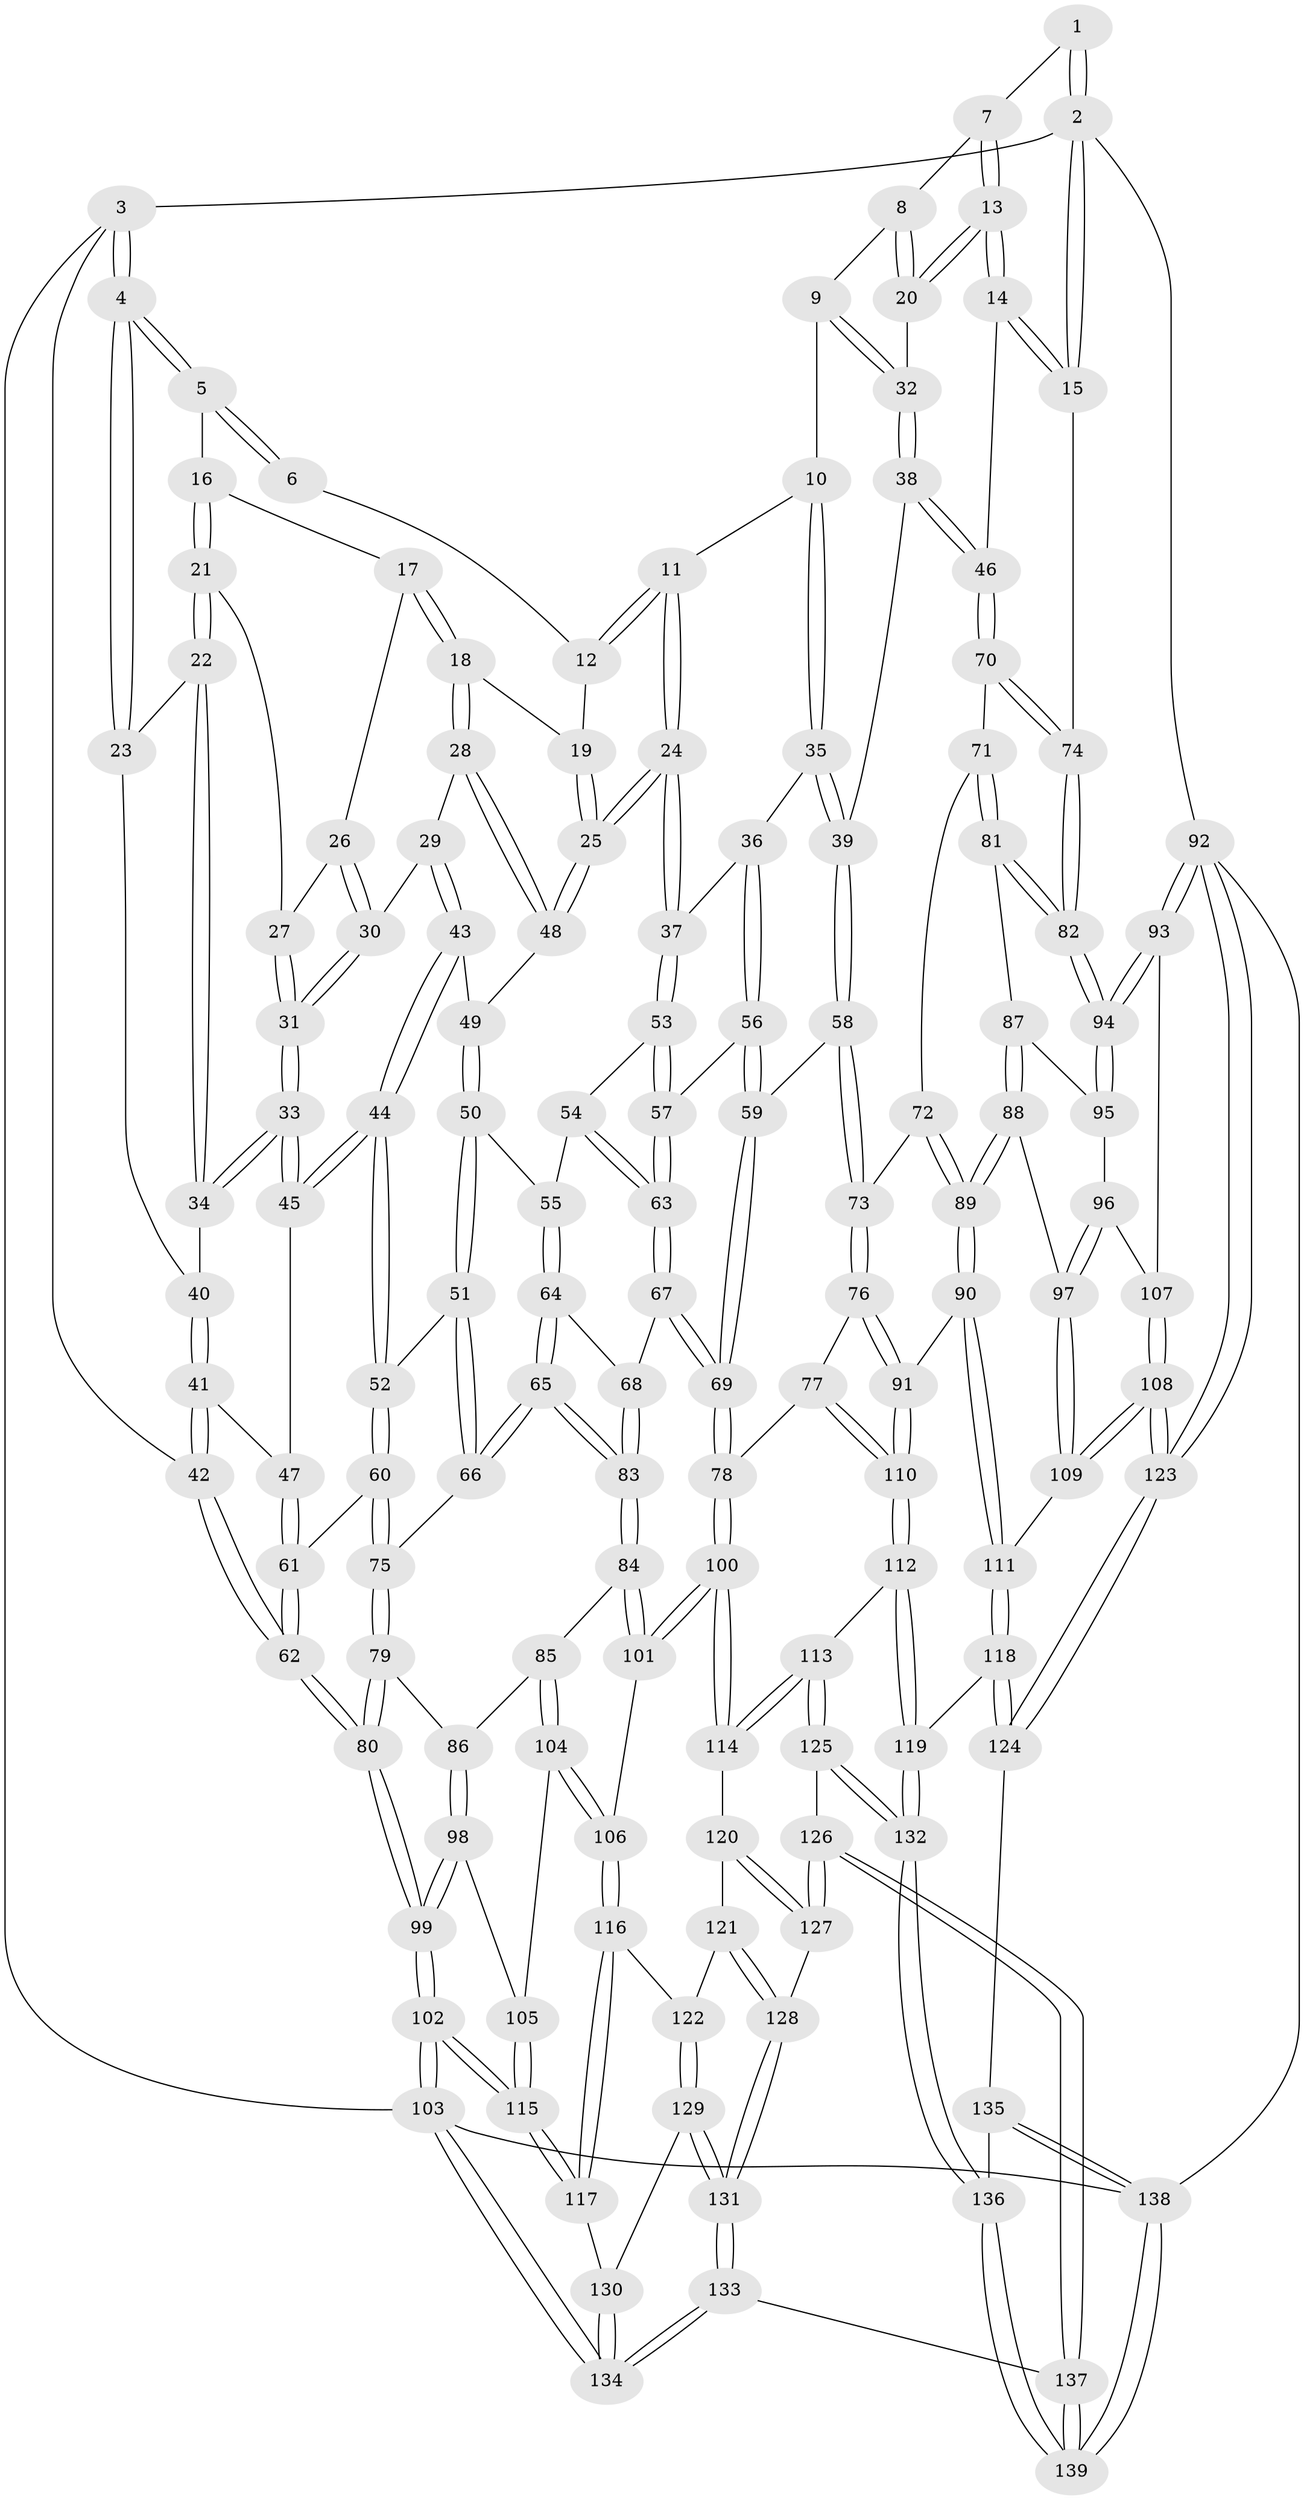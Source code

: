 // coarse degree distribution, {2: 0.023809523809523808, 4: 0.47619047619047616, 3: 0.4880952380952381, 5: 0.011904761904761904}
// Generated by graph-tools (version 1.1) at 2025/38/03/04/25 23:38:37]
// undirected, 139 vertices, 344 edges
graph export_dot {
  node [color=gray90,style=filled];
  1 [pos="+0.6812417554343003+0"];
  2 [pos="+1+0"];
  3 [pos="+0+0"];
  4 [pos="+0+0"];
  5 [pos="+0.06908370391322835+0"];
  6 [pos="+0.5291893160414051+0"];
  7 [pos="+0.7144492927523224+0"];
  8 [pos="+0.7189669381597491+0"];
  9 [pos="+0.7182079970408308+0.06731974588887898"];
  10 [pos="+0.7022849400663402+0.08941814464666067"];
  11 [pos="+0.5558133023465677+0.06913132662662196"];
  12 [pos="+0.5149315753581476+0"];
  13 [pos="+0.8938309939717732+0.09761176907093645"];
  14 [pos="+0.9890361002351223+0.09858284529337695"];
  15 [pos="+1+0"];
  16 [pos="+0.15945635881033846+0"];
  17 [pos="+0.24433386586377748+0.025556734056182456"];
  18 [pos="+0.36550092642647686+0.11312466052568272"];
  19 [pos="+0.42367643373771485+0.044274779873283134"];
  20 [pos="+0.8743378356715518+0.10254415943999834"];
  21 [pos="+0.14759054510879044+0.11556923671177659"];
  22 [pos="+0.14327614043780137+0.13382143116131334"];
  23 [pos="+0.0775302006849951+0.11638832507733808"];
  24 [pos="+0.551971956246066+0.1964583160750167"];
  25 [pos="+0.5499847414303559+0.19585309467918227"];
  26 [pos="+0.23365277647893037+0.09796456919303125"];
  27 [pos="+0.2112820278417285+0.12783149498476504"];
  28 [pos="+0.36711274795164894+0.13235425276017063"];
  29 [pos="+0.26839678837939995+0.15750334861180823"];
  30 [pos="+0.2489896233251038+0.13400447495649323"];
  31 [pos="+0.1810824197541109+0.2101342420838948"];
  32 [pos="+0.8100775414594983+0.1256401007113384"];
  33 [pos="+0.17608561050971916+0.22088645234887455"];
  34 [pos="+0.14453538222488044+0.15762281463326755"];
  35 [pos="+0.6494033814070426+0.21942257748840246"];
  36 [pos="+0.6211793388229447+0.2174229269579865"];
  37 [pos="+0.5530543978644624+0.1978397651485016"];
  38 [pos="+0.7632957158198264+0.28042375257378704"];
  39 [pos="+0.7304639077839475+0.2804920469895742"];
  40 [pos="+0.08618402353572739+0.15364562423619096"];
  41 [pos="+0+0.25320208775482606"];
  42 [pos="+0+0.271403335076682"];
  43 [pos="+0.24252453716223402+0.20270603802060472"];
  44 [pos="+0.19188235340531815+0.25269517301438715"];
  45 [pos="+0.17961173918990966+0.24706726793056127"];
  46 [pos="+0.8259969515223599+0.30548921638196924"];
  47 [pos="+0.12181377659569019+0.26354434756313705"];
  48 [pos="+0.3806994719263237+0.16672061641214392"];
  49 [pos="+0.3761852947691729+0.17765365692094812"];
  50 [pos="+0.34685354030303517+0.2923516354719943"];
  51 [pos="+0.26786090056533+0.3252188956438153"];
  52 [pos="+0.26513357836651213+0.32396945283998135"];
  53 [pos="+0.4862606306046725+0.3046149832937965"];
  54 [pos="+0.4625528870864592+0.3202366270235533"];
  55 [pos="+0.4100458060917129+0.322315795450732"];
  56 [pos="+0.5736345245655138+0.3657764577554164"];
  57 [pos="+0.5673075239677082+0.3670099191735524"];
  58 [pos="+0.6712910568467595+0.39252988372114406"];
  59 [pos="+0.6391737156542117+0.3926876036322366"];
  60 [pos="+0.12494282529233447+0.4155582072186035"];
  61 [pos="+0.11258099648256316+0.4105657752362989"];
  62 [pos="+0+0.4399219996695502"];
  63 [pos="+0.5059752246048905+0.4578941112949498"];
  64 [pos="+0.4068082925469601+0.3759058323562363"];
  65 [pos="+0.30185352665476584+0.483714024603234"];
  66 [pos="+0.2857921670305825+0.44417779744077485"];
  67 [pos="+0.5020708021702105+0.4972173913842531"];
  68 [pos="+0.4447805023625596+0.48685471818602927"];
  69 [pos="+0.50649187395685+0.5018318854220822"];
  70 [pos="+0.846370373721813+0.3306698685491224"];
  71 [pos="+0.8568682812378294+0.426475747101067"];
  72 [pos="+0.8218478076810181+0.4640879471081879"];
  73 [pos="+0.6901573891077998+0.46788109304967673"];
  74 [pos="+1+0.3033649767334342"];
  75 [pos="+0.14038537395592068+0.44057230892704996"];
  76 [pos="+0.6412270581529219+0.5683150921122656"];
  77 [pos="+0.6267652129812147+0.5713197316359646"];
  78 [pos="+0.5530787496076914+0.577223900263298"];
  79 [pos="+0.15223473629196924+0.5235315713247038"];
  80 [pos="+0+0.5738490381153344"];
  81 [pos="+0.9731555511541377+0.4916013893674348"];
  82 [pos="+1+0.4623355269237169"];
  83 [pos="+0.3073606036715173+0.5062492204569778"];
  84 [pos="+0.29890803730134047+0.523920595996781"];
  85 [pos="+0.27248505706027143+0.5418870716563347"];
  86 [pos="+0.16748340753245183+0.5333279976876202"];
  87 [pos="+0.9500523536050823+0.5297665944123361"];
  88 [pos="+0.8929881106905484+0.6228764324471288"];
  89 [pos="+0.805826965086344+0.6480875345984229"];
  90 [pos="+0.8030203610613413+0.6506685825066875"];
  91 [pos="+0.7867153909976775+0.6490351790497771"];
  92 [pos="+1+0.8571084246519601"];
  93 [pos="+1+0.5898683977493101"];
  94 [pos="+1+0.48112437497724675"];
  95 [pos="+0.984411186129584+0.5969397495950268"];
  96 [pos="+0.9389613437230385+0.6287457632967192"];
  97 [pos="+0.8957422500110004+0.6241335065812347"];
  98 [pos="+0.12768675106869262+0.6548815607945004"];
  99 [pos="+0+0.6308856141174128"];
  100 [pos="+0.48825348042000843+0.6894377957014006"];
  101 [pos="+0.369807928047413+0.6158141677100687"];
  102 [pos="+0+1"];
  103 [pos="+0+1"];
  104 [pos="+0.22864838501518206+0.6880349598957064"];
  105 [pos="+0.18909319554192683+0.6946345129663257"];
  106 [pos="+0.27546252753639155+0.7241165664258481"];
  107 [pos="+0.971031528873192+0.6341868977941407"];
  108 [pos="+1+0.7680823021926537"];
  109 [pos="+1+0.7574889505419615"];
  110 [pos="+0.6553134217631328+0.7655708965302714"];
  111 [pos="+0.8286560653047215+0.7353324127394577"];
  112 [pos="+0.6373758770245346+0.7898009580396217"];
  113 [pos="+0.6230400131922954+0.7968299078667309"];
  114 [pos="+0.4860515534629488+0.7190222625846637"];
  115 [pos="+0.10516137366264322+0.8447635024167963"];
  116 [pos="+0.3073353099401321+0.7650198334532555"];
  117 [pos="+0.1176902346933308+0.8460408319970847"];
  118 [pos="+0.8207042659637569+0.8351722739914413"];
  119 [pos="+0.8158504738638025+0.8384158888002332"];
  120 [pos="+0.4770294038030051+0.7286219334911777"];
  121 [pos="+0.3500050781628833+0.7797596399974231"];
  122 [pos="+0.32758631097213686+0.7813392144292741"];
  123 [pos="+1+0.8422788843835793"];
  124 [pos="+0.942735542854973+0.8921955934261391"];
  125 [pos="+0.6231762172883614+0.8788285992040806"];
  126 [pos="+0.5447046207308014+0.9458575074887239"];
  127 [pos="+0.4807465832672203+0.8741103951951144"];
  128 [pos="+0.40861372941117197+0.9068025875345086"];
  129 [pos="+0.29115964683727896+0.8626829117820675"];
  130 [pos="+0.22853165224420802+0.8810087691010158"];
  131 [pos="+0.3563330639022055+1"];
  132 [pos="+0.7403738209301838+0.9551949973271504"];
  133 [pos="+0.35626579563437094+1"];
  134 [pos="+0.2126218076856372+1"];
  135 [pos="+0.9296961342509702+0.9225435753201747"];
  136 [pos="+0.7469244506266508+1"];
  137 [pos="+0.4966257008214668+1"];
  138 [pos="+0.8571314316476825+1"];
  139 [pos="+0.7333414755357375+1"];
  1 -- 2;
  1 -- 2;
  1 -- 7;
  2 -- 3;
  2 -- 15;
  2 -- 15;
  2 -- 92;
  3 -- 4;
  3 -- 4;
  3 -- 42;
  3 -- 103;
  4 -- 5;
  4 -- 5;
  4 -- 23;
  4 -- 23;
  5 -- 6;
  5 -- 6;
  5 -- 16;
  6 -- 12;
  7 -- 8;
  7 -- 13;
  7 -- 13;
  8 -- 9;
  8 -- 20;
  8 -- 20;
  9 -- 10;
  9 -- 32;
  9 -- 32;
  10 -- 11;
  10 -- 35;
  10 -- 35;
  11 -- 12;
  11 -- 12;
  11 -- 24;
  11 -- 24;
  12 -- 19;
  13 -- 14;
  13 -- 14;
  13 -- 20;
  13 -- 20;
  14 -- 15;
  14 -- 15;
  14 -- 46;
  15 -- 74;
  16 -- 17;
  16 -- 21;
  16 -- 21;
  17 -- 18;
  17 -- 18;
  17 -- 26;
  18 -- 19;
  18 -- 28;
  18 -- 28;
  19 -- 25;
  19 -- 25;
  20 -- 32;
  21 -- 22;
  21 -- 22;
  21 -- 27;
  22 -- 23;
  22 -- 34;
  22 -- 34;
  23 -- 40;
  24 -- 25;
  24 -- 25;
  24 -- 37;
  24 -- 37;
  25 -- 48;
  25 -- 48;
  26 -- 27;
  26 -- 30;
  26 -- 30;
  27 -- 31;
  27 -- 31;
  28 -- 29;
  28 -- 48;
  28 -- 48;
  29 -- 30;
  29 -- 43;
  29 -- 43;
  30 -- 31;
  30 -- 31;
  31 -- 33;
  31 -- 33;
  32 -- 38;
  32 -- 38;
  33 -- 34;
  33 -- 34;
  33 -- 45;
  33 -- 45;
  34 -- 40;
  35 -- 36;
  35 -- 39;
  35 -- 39;
  36 -- 37;
  36 -- 56;
  36 -- 56;
  37 -- 53;
  37 -- 53;
  38 -- 39;
  38 -- 46;
  38 -- 46;
  39 -- 58;
  39 -- 58;
  40 -- 41;
  40 -- 41;
  41 -- 42;
  41 -- 42;
  41 -- 47;
  42 -- 62;
  42 -- 62;
  43 -- 44;
  43 -- 44;
  43 -- 49;
  44 -- 45;
  44 -- 45;
  44 -- 52;
  44 -- 52;
  45 -- 47;
  46 -- 70;
  46 -- 70;
  47 -- 61;
  47 -- 61;
  48 -- 49;
  49 -- 50;
  49 -- 50;
  50 -- 51;
  50 -- 51;
  50 -- 55;
  51 -- 52;
  51 -- 66;
  51 -- 66;
  52 -- 60;
  52 -- 60;
  53 -- 54;
  53 -- 57;
  53 -- 57;
  54 -- 55;
  54 -- 63;
  54 -- 63;
  55 -- 64;
  55 -- 64;
  56 -- 57;
  56 -- 59;
  56 -- 59;
  57 -- 63;
  57 -- 63;
  58 -- 59;
  58 -- 73;
  58 -- 73;
  59 -- 69;
  59 -- 69;
  60 -- 61;
  60 -- 75;
  60 -- 75;
  61 -- 62;
  61 -- 62;
  62 -- 80;
  62 -- 80;
  63 -- 67;
  63 -- 67;
  64 -- 65;
  64 -- 65;
  64 -- 68;
  65 -- 66;
  65 -- 66;
  65 -- 83;
  65 -- 83;
  66 -- 75;
  67 -- 68;
  67 -- 69;
  67 -- 69;
  68 -- 83;
  68 -- 83;
  69 -- 78;
  69 -- 78;
  70 -- 71;
  70 -- 74;
  70 -- 74;
  71 -- 72;
  71 -- 81;
  71 -- 81;
  72 -- 73;
  72 -- 89;
  72 -- 89;
  73 -- 76;
  73 -- 76;
  74 -- 82;
  74 -- 82;
  75 -- 79;
  75 -- 79;
  76 -- 77;
  76 -- 91;
  76 -- 91;
  77 -- 78;
  77 -- 110;
  77 -- 110;
  78 -- 100;
  78 -- 100;
  79 -- 80;
  79 -- 80;
  79 -- 86;
  80 -- 99;
  80 -- 99;
  81 -- 82;
  81 -- 82;
  81 -- 87;
  82 -- 94;
  82 -- 94;
  83 -- 84;
  83 -- 84;
  84 -- 85;
  84 -- 101;
  84 -- 101;
  85 -- 86;
  85 -- 104;
  85 -- 104;
  86 -- 98;
  86 -- 98;
  87 -- 88;
  87 -- 88;
  87 -- 95;
  88 -- 89;
  88 -- 89;
  88 -- 97;
  89 -- 90;
  89 -- 90;
  90 -- 91;
  90 -- 111;
  90 -- 111;
  91 -- 110;
  91 -- 110;
  92 -- 93;
  92 -- 93;
  92 -- 123;
  92 -- 123;
  92 -- 138;
  93 -- 94;
  93 -- 94;
  93 -- 107;
  94 -- 95;
  94 -- 95;
  95 -- 96;
  96 -- 97;
  96 -- 97;
  96 -- 107;
  97 -- 109;
  97 -- 109;
  98 -- 99;
  98 -- 99;
  98 -- 105;
  99 -- 102;
  99 -- 102;
  100 -- 101;
  100 -- 101;
  100 -- 114;
  100 -- 114;
  101 -- 106;
  102 -- 103;
  102 -- 103;
  102 -- 115;
  102 -- 115;
  103 -- 134;
  103 -- 134;
  103 -- 138;
  104 -- 105;
  104 -- 106;
  104 -- 106;
  105 -- 115;
  105 -- 115;
  106 -- 116;
  106 -- 116;
  107 -- 108;
  107 -- 108;
  108 -- 109;
  108 -- 109;
  108 -- 123;
  108 -- 123;
  109 -- 111;
  110 -- 112;
  110 -- 112;
  111 -- 118;
  111 -- 118;
  112 -- 113;
  112 -- 119;
  112 -- 119;
  113 -- 114;
  113 -- 114;
  113 -- 125;
  113 -- 125;
  114 -- 120;
  115 -- 117;
  115 -- 117;
  116 -- 117;
  116 -- 117;
  116 -- 122;
  117 -- 130;
  118 -- 119;
  118 -- 124;
  118 -- 124;
  119 -- 132;
  119 -- 132;
  120 -- 121;
  120 -- 127;
  120 -- 127;
  121 -- 122;
  121 -- 128;
  121 -- 128;
  122 -- 129;
  122 -- 129;
  123 -- 124;
  123 -- 124;
  124 -- 135;
  125 -- 126;
  125 -- 132;
  125 -- 132;
  126 -- 127;
  126 -- 127;
  126 -- 137;
  126 -- 137;
  127 -- 128;
  128 -- 131;
  128 -- 131;
  129 -- 130;
  129 -- 131;
  129 -- 131;
  130 -- 134;
  130 -- 134;
  131 -- 133;
  131 -- 133;
  132 -- 136;
  132 -- 136;
  133 -- 134;
  133 -- 134;
  133 -- 137;
  135 -- 136;
  135 -- 138;
  135 -- 138;
  136 -- 139;
  136 -- 139;
  137 -- 139;
  137 -- 139;
  138 -- 139;
  138 -- 139;
}
